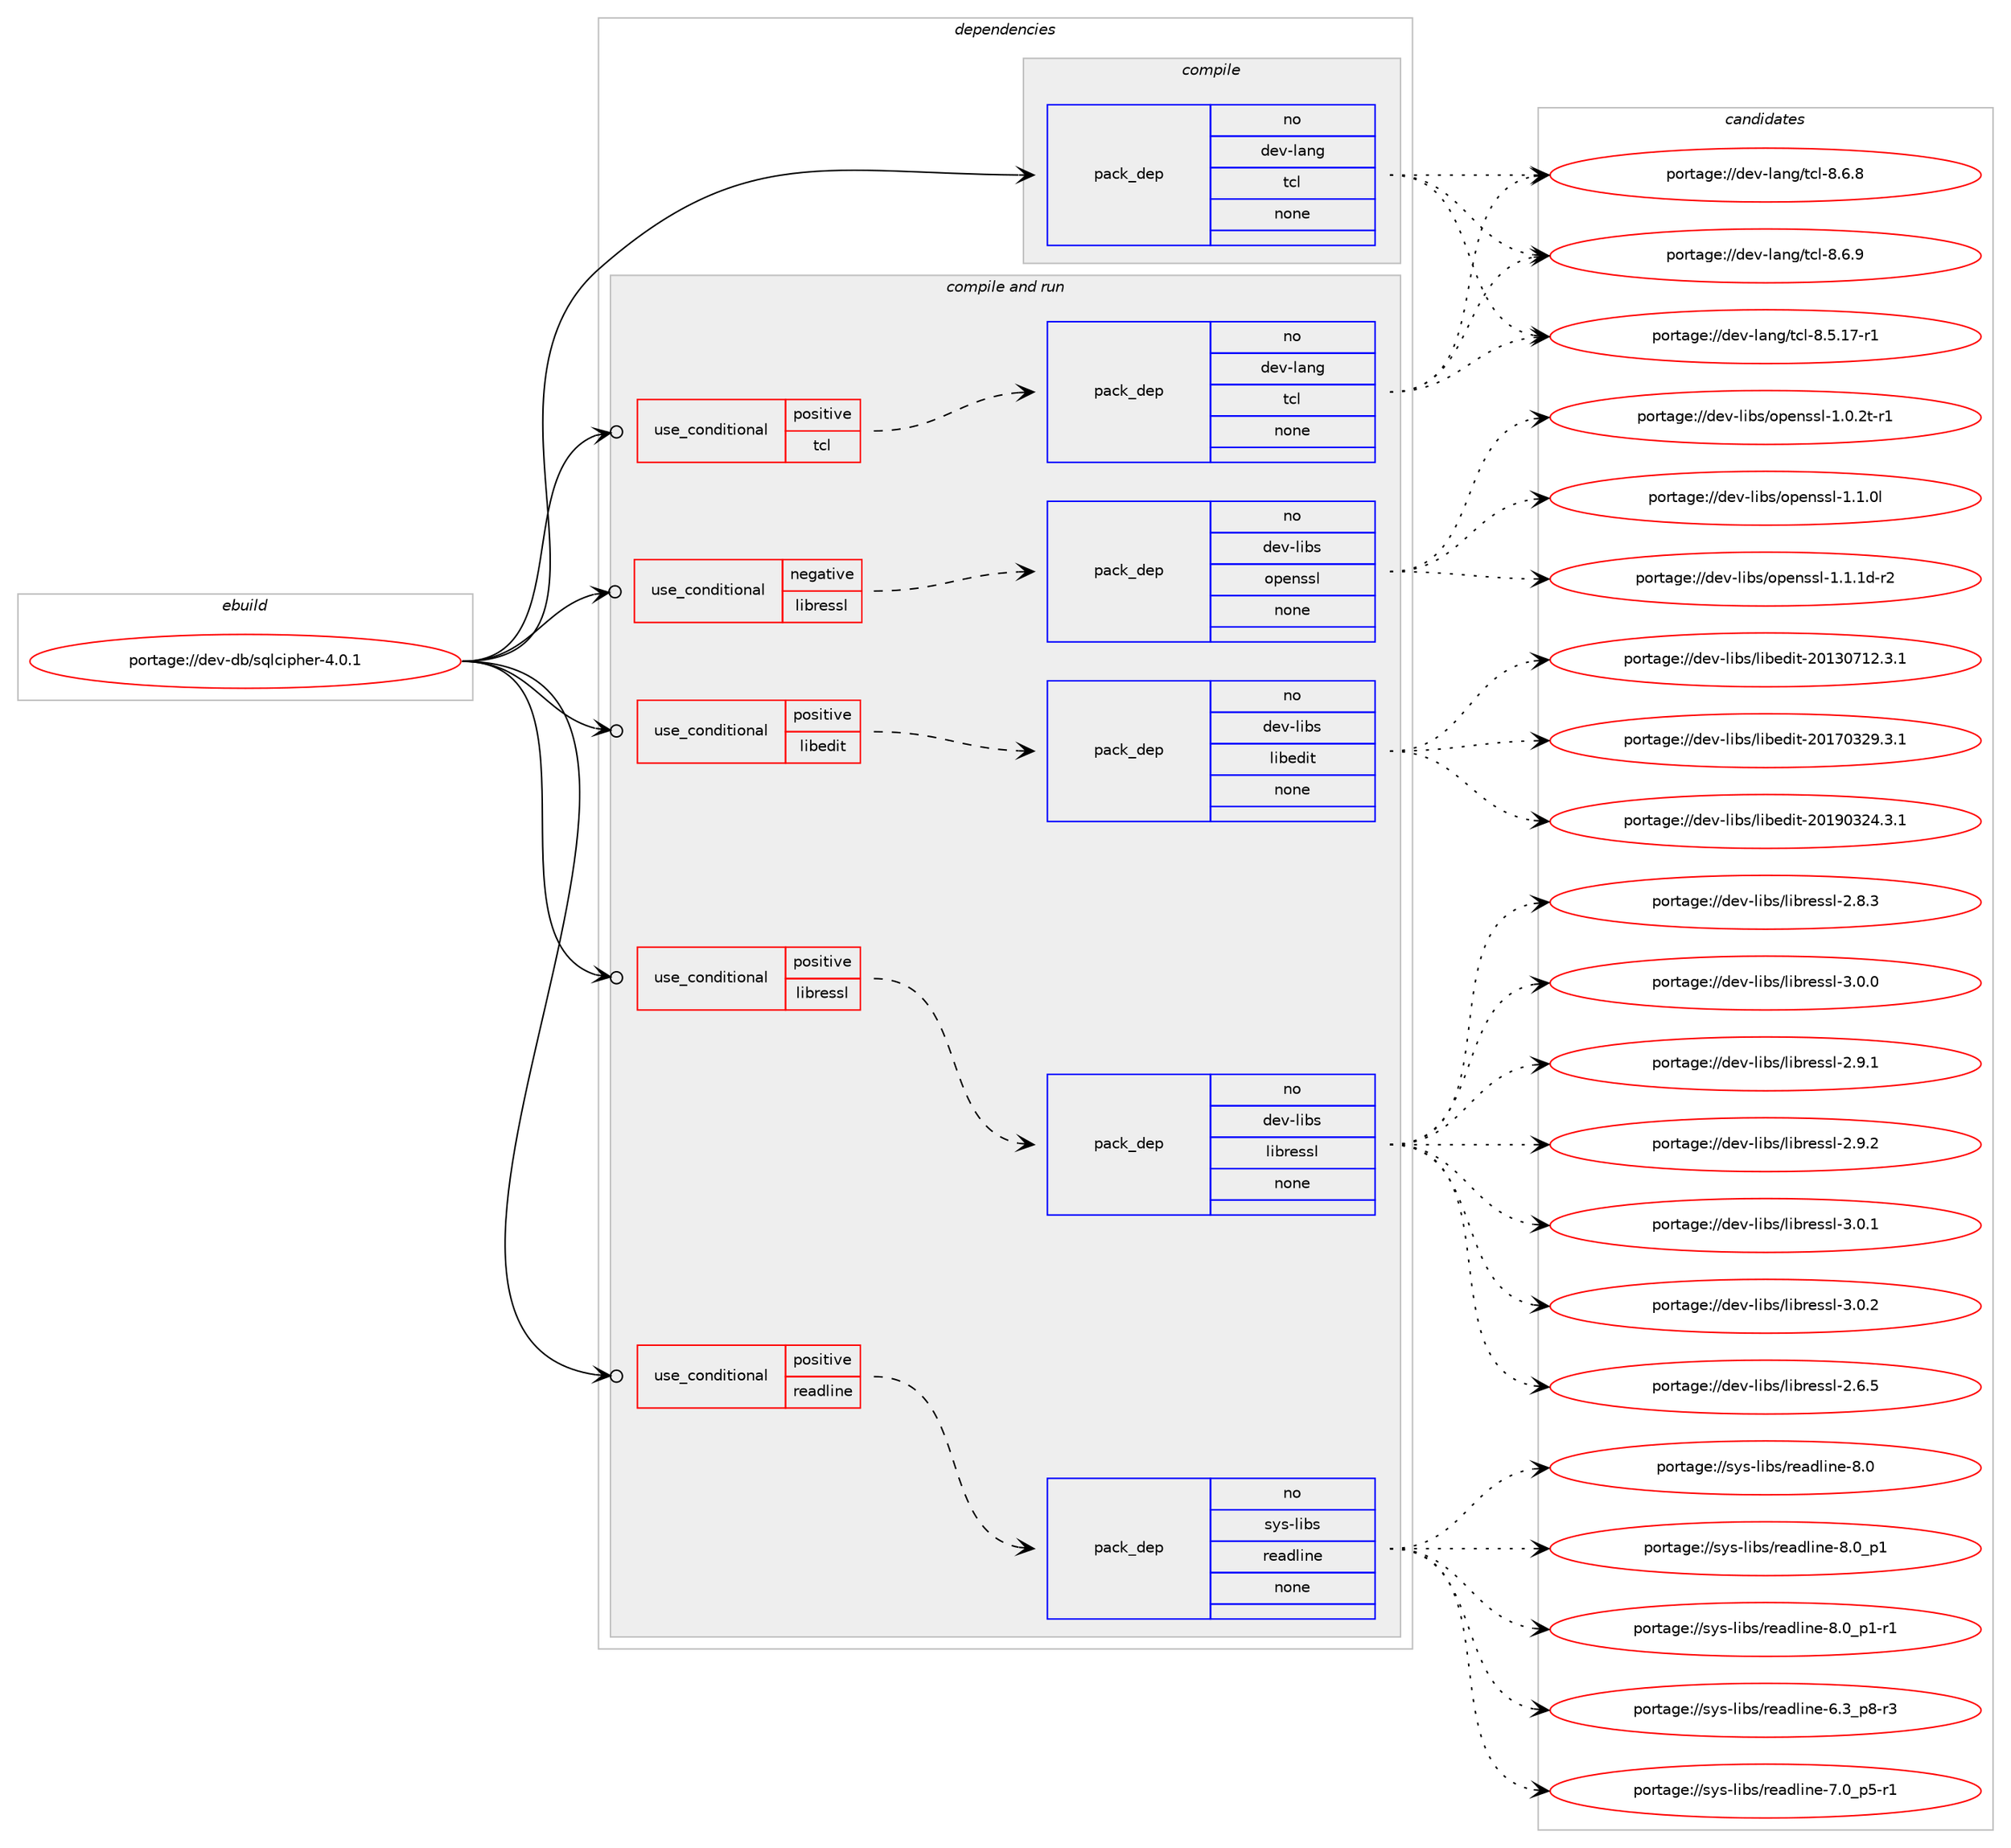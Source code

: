 digraph prolog {

# *************
# Graph options
# *************

newrank=true;
concentrate=true;
compound=true;
graph [rankdir=LR,fontname=Helvetica,fontsize=10,ranksep=1.5];#, ranksep=2.5, nodesep=0.2];
edge  [arrowhead=vee];
node  [fontname=Helvetica,fontsize=10];

# **********
# The ebuild
# **********

subgraph cluster_leftcol {
color=gray;
rank=same;
label=<<i>ebuild</i>>;
id [label="portage://dev-db/sqlcipher-4.0.1", color=red, width=4, href="../dev-db/sqlcipher-4.0.1.svg"];
}

# ****************
# The dependencies
# ****************

subgraph cluster_midcol {
color=gray;
label=<<i>dependencies</i>>;
subgraph cluster_compile {
fillcolor="#eeeeee";
style=filled;
label=<<i>compile</i>>;
subgraph pack43849 {
dependency58864 [label=<<TABLE BORDER="0" CELLBORDER="1" CELLSPACING="0" CELLPADDING="4" WIDTH="220"><TR><TD ROWSPAN="6" CELLPADDING="30">pack_dep</TD></TR><TR><TD WIDTH="110">no</TD></TR><TR><TD>dev-lang</TD></TR><TR><TD>tcl</TD></TR><TR><TD>none</TD></TR><TR><TD></TD></TR></TABLE>>, shape=none, color=blue];
}
id:e -> dependency58864:w [weight=20,style="solid",arrowhead="vee"];
}
subgraph cluster_compileandrun {
fillcolor="#eeeeee";
style=filled;
label=<<i>compile and run</i>>;
subgraph cond13719 {
dependency58865 [label=<<TABLE BORDER="0" CELLBORDER="1" CELLSPACING="0" CELLPADDING="4"><TR><TD ROWSPAN="3" CELLPADDING="10">use_conditional</TD></TR><TR><TD>negative</TD></TR><TR><TD>libressl</TD></TR></TABLE>>, shape=none, color=red];
subgraph pack43850 {
dependency58866 [label=<<TABLE BORDER="0" CELLBORDER="1" CELLSPACING="0" CELLPADDING="4" WIDTH="220"><TR><TD ROWSPAN="6" CELLPADDING="30">pack_dep</TD></TR><TR><TD WIDTH="110">no</TD></TR><TR><TD>dev-libs</TD></TR><TR><TD>openssl</TD></TR><TR><TD>none</TD></TR><TR><TD></TD></TR></TABLE>>, shape=none, color=blue];
}
dependency58865:e -> dependency58866:w [weight=20,style="dashed",arrowhead="vee"];
}
id:e -> dependency58865:w [weight=20,style="solid",arrowhead="odotvee"];
subgraph cond13720 {
dependency58867 [label=<<TABLE BORDER="0" CELLBORDER="1" CELLSPACING="0" CELLPADDING="4"><TR><TD ROWSPAN="3" CELLPADDING="10">use_conditional</TD></TR><TR><TD>positive</TD></TR><TR><TD>libedit</TD></TR></TABLE>>, shape=none, color=red];
subgraph pack43851 {
dependency58868 [label=<<TABLE BORDER="0" CELLBORDER="1" CELLSPACING="0" CELLPADDING="4" WIDTH="220"><TR><TD ROWSPAN="6" CELLPADDING="30">pack_dep</TD></TR><TR><TD WIDTH="110">no</TD></TR><TR><TD>dev-libs</TD></TR><TR><TD>libedit</TD></TR><TR><TD>none</TD></TR><TR><TD></TD></TR></TABLE>>, shape=none, color=blue];
}
dependency58867:e -> dependency58868:w [weight=20,style="dashed",arrowhead="vee"];
}
id:e -> dependency58867:w [weight=20,style="solid",arrowhead="odotvee"];
subgraph cond13721 {
dependency58869 [label=<<TABLE BORDER="0" CELLBORDER="1" CELLSPACING="0" CELLPADDING="4"><TR><TD ROWSPAN="3" CELLPADDING="10">use_conditional</TD></TR><TR><TD>positive</TD></TR><TR><TD>libressl</TD></TR></TABLE>>, shape=none, color=red];
subgraph pack43852 {
dependency58870 [label=<<TABLE BORDER="0" CELLBORDER="1" CELLSPACING="0" CELLPADDING="4" WIDTH="220"><TR><TD ROWSPAN="6" CELLPADDING="30">pack_dep</TD></TR><TR><TD WIDTH="110">no</TD></TR><TR><TD>dev-libs</TD></TR><TR><TD>libressl</TD></TR><TR><TD>none</TD></TR><TR><TD></TD></TR></TABLE>>, shape=none, color=blue];
}
dependency58869:e -> dependency58870:w [weight=20,style="dashed",arrowhead="vee"];
}
id:e -> dependency58869:w [weight=20,style="solid",arrowhead="odotvee"];
subgraph cond13722 {
dependency58871 [label=<<TABLE BORDER="0" CELLBORDER="1" CELLSPACING="0" CELLPADDING="4"><TR><TD ROWSPAN="3" CELLPADDING="10">use_conditional</TD></TR><TR><TD>positive</TD></TR><TR><TD>readline</TD></TR></TABLE>>, shape=none, color=red];
subgraph pack43853 {
dependency58872 [label=<<TABLE BORDER="0" CELLBORDER="1" CELLSPACING="0" CELLPADDING="4" WIDTH="220"><TR><TD ROWSPAN="6" CELLPADDING="30">pack_dep</TD></TR><TR><TD WIDTH="110">no</TD></TR><TR><TD>sys-libs</TD></TR><TR><TD>readline</TD></TR><TR><TD>none</TD></TR><TR><TD></TD></TR></TABLE>>, shape=none, color=blue];
}
dependency58871:e -> dependency58872:w [weight=20,style="dashed",arrowhead="vee"];
}
id:e -> dependency58871:w [weight=20,style="solid",arrowhead="odotvee"];
subgraph cond13723 {
dependency58873 [label=<<TABLE BORDER="0" CELLBORDER="1" CELLSPACING="0" CELLPADDING="4"><TR><TD ROWSPAN="3" CELLPADDING="10">use_conditional</TD></TR><TR><TD>positive</TD></TR><TR><TD>tcl</TD></TR></TABLE>>, shape=none, color=red];
subgraph pack43854 {
dependency58874 [label=<<TABLE BORDER="0" CELLBORDER="1" CELLSPACING="0" CELLPADDING="4" WIDTH="220"><TR><TD ROWSPAN="6" CELLPADDING="30">pack_dep</TD></TR><TR><TD WIDTH="110">no</TD></TR><TR><TD>dev-lang</TD></TR><TR><TD>tcl</TD></TR><TR><TD>none</TD></TR><TR><TD></TD></TR></TABLE>>, shape=none, color=blue];
}
dependency58873:e -> dependency58874:w [weight=20,style="dashed",arrowhead="vee"];
}
id:e -> dependency58873:w [weight=20,style="solid",arrowhead="odotvee"];
}
subgraph cluster_run {
fillcolor="#eeeeee";
style=filled;
label=<<i>run</i>>;
}
}

# **************
# The candidates
# **************

subgraph cluster_choices {
rank=same;
color=gray;
label=<<i>candidates</i>>;

subgraph choice43849 {
color=black;
nodesep=1;
choiceportage10010111845108971101034711699108455646534649554511449 [label="portage://dev-lang/tcl-8.5.17-r1", color=red, width=4,href="../dev-lang/tcl-8.5.17-r1.svg"];
choiceportage10010111845108971101034711699108455646544656 [label="portage://dev-lang/tcl-8.6.8", color=red, width=4,href="../dev-lang/tcl-8.6.8.svg"];
choiceportage10010111845108971101034711699108455646544657 [label="portage://dev-lang/tcl-8.6.9", color=red, width=4,href="../dev-lang/tcl-8.6.9.svg"];
dependency58864:e -> choiceportage10010111845108971101034711699108455646534649554511449:w [style=dotted,weight="100"];
dependency58864:e -> choiceportage10010111845108971101034711699108455646544656:w [style=dotted,weight="100"];
dependency58864:e -> choiceportage10010111845108971101034711699108455646544657:w [style=dotted,weight="100"];
}
subgraph choice43850 {
color=black;
nodesep=1;
choiceportage1001011184510810598115471111121011101151151084549464846501164511449 [label="portage://dev-libs/openssl-1.0.2t-r1", color=red, width=4,href="../dev-libs/openssl-1.0.2t-r1.svg"];
choiceportage100101118451081059811547111112101110115115108454946494648108 [label="portage://dev-libs/openssl-1.1.0l", color=red, width=4,href="../dev-libs/openssl-1.1.0l.svg"];
choiceportage1001011184510810598115471111121011101151151084549464946491004511450 [label="portage://dev-libs/openssl-1.1.1d-r2", color=red, width=4,href="../dev-libs/openssl-1.1.1d-r2.svg"];
dependency58866:e -> choiceportage1001011184510810598115471111121011101151151084549464846501164511449:w [style=dotted,weight="100"];
dependency58866:e -> choiceportage100101118451081059811547111112101110115115108454946494648108:w [style=dotted,weight="100"];
dependency58866:e -> choiceportage1001011184510810598115471111121011101151151084549464946491004511450:w [style=dotted,weight="100"];
}
subgraph choice43851 {
color=black;
nodesep=1;
choiceportage1001011184510810598115471081059810110010511645504849514855495046514649 [label="portage://dev-libs/libedit-20130712.3.1", color=red, width=4,href="../dev-libs/libedit-20130712.3.1.svg"];
choiceportage1001011184510810598115471081059810110010511645504849554851505746514649 [label="portage://dev-libs/libedit-20170329.3.1", color=red, width=4,href="../dev-libs/libedit-20170329.3.1.svg"];
choiceportage1001011184510810598115471081059810110010511645504849574851505246514649 [label="portage://dev-libs/libedit-20190324.3.1", color=red, width=4,href="../dev-libs/libedit-20190324.3.1.svg"];
dependency58868:e -> choiceportage1001011184510810598115471081059810110010511645504849514855495046514649:w [style=dotted,weight="100"];
dependency58868:e -> choiceportage1001011184510810598115471081059810110010511645504849554851505746514649:w [style=dotted,weight="100"];
dependency58868:e -> choiceportage1001011184510810598115471081059810110010511645504849574851505246514649:w [style=dotted,weight="100"];
}
subgraph choice43852 {
color=black;
nodesep=1;
choiceportage10010111845108105981154710810598114101115115108455046544653 [label="portage://dev-libs/libressl-2.6.5", color=red, width=4,href="../dev-libs/libressl-2.6.5.svg"];
choiceportage10010111845108105981154710810598114101115115108455046564651 [label="portage://dev-libs/libressl-2.8.3", color=red, width=4,href="../dev-libs/libressl-2.8.3.svg"];
choiceportage10010111845108105981154710810598114101115115108455046574649 [label="portage://dev-libs/libressl-2.9.1", color=red, width=4,href="../dev-libs/libressl-2.9.1.svg"];
choiceportage10010111845108105981154710810598114101115115108455046574650 [label="portage://dev-libs/libressl-2.9.2", color=red, width=4,href="../dev-libs/libressl-2.9.2.svg"];
choiceportage10010111845108105981154710810598114101115115108455146484648 [label="portage://dev-libs/libressl-3.0.0", color=red, width=4,href="../dev-libs/libressl-3.0.0.svg"];
choiceportage10010111845108105981154710810598114101115115108455146484649 [label="portage://dev-libs/libressl-3.0.1", color=red, width=4,href="../dev-libs/libressl-3.0.1.svg"];
choiceportage10010111845108105981154710810598114101115115108455146484650 [label="portage://dev-libs/libressl-3.0.2", color=red, width=4,href="../dev-libs/libressl-3.0.2.svg"];
dependency58870:e -> choiceportage10010111845108105981154710810598114101115115108455046544653:w [style=dotted,weight="100"];
dependency58870:e -> choiceportage10010111845108105981154710810598114101115115108455046564651:w [style=dotted,weight="100"];
dependency58870:e -> choiceportage10010111845108105981154710810598114101115115108455046574649:w [style=dotted,weight="100"];
dependency58870:e -> choiceportage10010111845108105981154710810598114101115115108455046574650:w [style=dotted,weight="100"];
dependency58870:e -> choiceportage10010111845108105981154710810598114101115115108455146484648:w [style=dotted,weight="100"];
dependency58870:e -> choiceportage10010111845108105981154710810598114101115115108455146484649:w [style=dotted,weight="100"];
dependency58870:e -> choiceportage10010111845108105981154710810598114101115115108455146484650:w [style=dotted,weight="100"];
}
subgraph choice43853 {
color=black;
nodesep=1;
choiceportage115121115451081059811547114101971001081051101014554465195112564511451 [label="portage://sys-libs/readline-6.3_p8-r3", color=red, width=4,href="../sys-libs/readline-6.3_p8-r3.svg"];
choiceportage115121115451081059811547114101971001081051101014555464895112534511449 [label="portage://sys-libs/readline-7.0_p5-r1", color=red, width=4,href="../sys-libs/readline-7.0_p5-r1.svg"];
choiceportage1151211154510810598115471141019710010810511010145564648 [label="portage://sys-libs/readline-8.0", color=red, width=4,href="../sys-libs/readline-8.0.svg"];
choiceportage11512111545108105981154711410197100108105110101455646489511249 [label="portage://sys-libs/readline-8.0_p1", color=red, width=4,href="../sys-libs/readline-8.0_p1.svg"];
choiceportage115121115451081059811547114101971001081051101014556464895112494511449 [label="portage://sys-libs/readline-8.0_p1-r1", color=red, width=4,href="../sys-libs/readline-8.0_p1-r1.svg"];
dependency58872:e -> choiceportage115121115451081059811547114101971001081051101014554465195112564511451:w [style=dotted,weight="100"];
dependency58872:e -> choiceportage115121115451081059811547114101971001081051101014555464895112534511449:w [style=dotted,weight="100"];
dependency58872:e -> choiceportage1151211154510810598115471141019710010810511010145564648:w [style=dotted,weight="100"];
dependency58872:e -> choiceportage11512111545108105981154711410197100108105110101455646489511249:w [style=dotted,weight="100"];
dependency58872:e -> choiceportage115121115451081059811547114101971001081051101014556464895112494511449:w [style=dotted,weight="100"];
}
subgraph choice43854 {
color=black;
nodesep=1;
choiceportage10010111845108971101034711699108455646534649554511449 [label="portage://dev-lang/tcl-8.5.17-r1", color=red, width=4,href="../dev-lang/tcl-8.5.17-r1.svg"];
choiceportage10010111845108971101034711699108455646544656 [label="portage://dev-lang/tcl-8.6.8", color=red, width=4,href="../dev-lang/tcl-8.6.8.svg"];
choiceportage10010111845108971101034711699108455646544657 [label="portage://dev-lang/tcl-8.6.9", color=red, width=4,href="../dev-lang/tcl-8.6.9.svg"];
dependency58874:e -> choiceportage10010111845108971101034711699108455646534649554511449:w [style=dotted,weight="100"];
dependency58874:e -> choiceportage10010111845108971101034711699108455646544656:w [style=dotted,weight="100"];
dependency58874:e -> choiceportage10010111845108971101034711699108455646544657:w [style=dotted,weight="100"];
}
}

}
